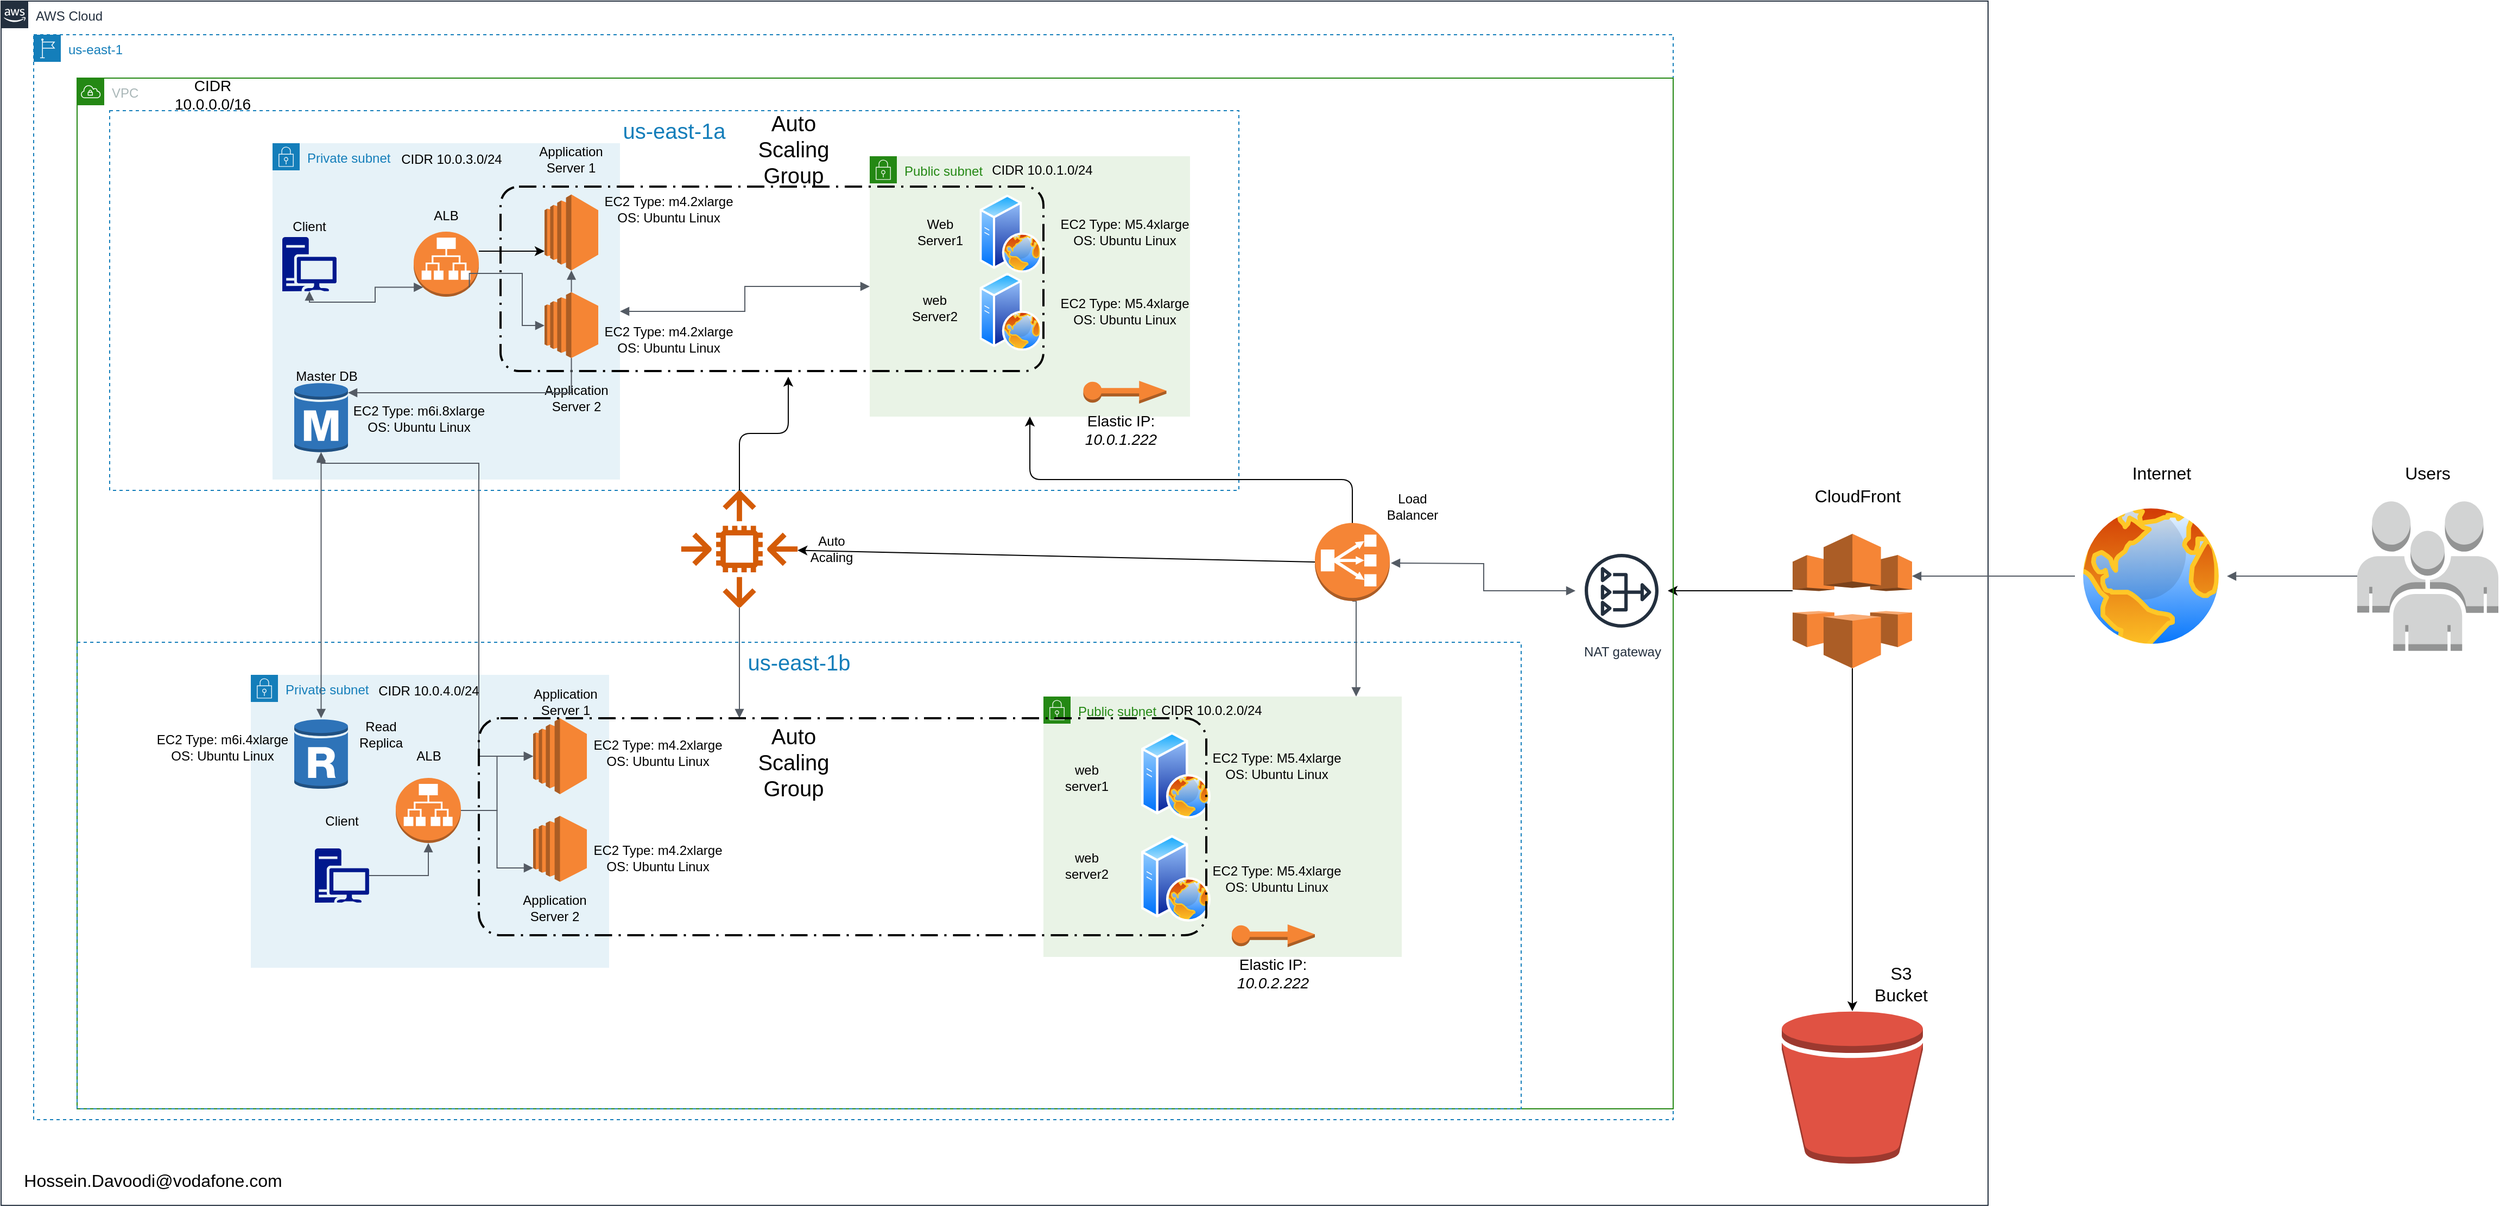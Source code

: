 <mxfile version="20.8.23" type="google"><diagram name="Seite-1" id="hBVX1gIy44m0U9zD9ssv"><mxGraphModel grid="1" page="1" gridSize="10" guides="1" tooltips="1" connect="1" arrows="1" fold="1" pageScale="1" pageWidth="827" pageHeight="1169" math="0" shadow="0"><root><mxCell id="0"/><mxCell id="1" parent="0"/><mxCell id="Jbk4hsorAPg55wfW8szF-109" value="" style="aspect=fixed;perimeter=ellipsePerimeter;html=1;align=center;shadow=0;dashed=0;spacingTop=3;image;image=img/lib/active_directory/internet_globe.svg;fontSize=20;" vertex="1" parent="1"><mxGeometry x="2010" y="530.01" width="140" height="140" as="geometry"/></mxCell><mxCell id="Jbk4hsorAPg55wfW8szF-110" value="" style="outlineConnect=0;dashed=0;verticalLabelPosition=bottom;verticalAlign=top;align=center;html=1;shape=mxgraph.aws3.users;fillColor=#D2D3D3;gradientColor=none;fontSize=20;" vertex="1" parent="1"><mxGeometry x="2270" y="531.14" width="130" height="137.75" as="geometry"/></mxCell><mxCell id="oTlrdSUGoQo_DwunbGzM-3" value="AWS Cloud" style="points=[[0,0],[0.25,0],[0.5,0],[0.75,0],[1,0],[1,0.25],[1,0.5],[1,0.75],[1,1],[0.75,1],[0.5,1],[0.25,1],[0,1],[0,0.75],[0,0.5],[0,0.25]];outlineConnect=0;gradientColor=none;html=1;whiteSpace=wrap;fontSize=12;fontStyle=0;container=1;pointerEvents=0;collapsible=0;recursiveResize=0;shape=mxgraph.aws4.group;grIcon=mxgraph.aws4.group_aws_cloud_alt;strokeColor=#232F3E;fillColor=none;verticalAlign=top;align=left;spacingLeft=30;fontColor=#232F3E;dashed=0;" vertex="1" parent="1"><mxGeometry x="100" y="70" width="1830" height="1110" as="geometry"/></mxCell><mxCell id="Jbk4hsorAPg55wfW8szF-114" value="" style="outlineConnect=0;dashed=0;verticalLabelPosition=bottom;verticalAlign=top;align=center;html=1;shape=mxgraph.aws3.bucket;fillColor=#E05243;gradientColor=none;fontSize=20;" vertex="1" parent="oTlrdSUGoQo_DwunbGzM-3"><mxGeometry x="1640" y="931" width="130" height="140.5" as="geometry"/></mxCell><mxCell id="Jbk4hsorAPg55wfW8szF-116" value="" style="edgeStyle=elbowEdgeStyle;rounded=1;orthogonalLoop=1;jettySize=auto;elbow=vertical;html=1;fontSize=20;endFill=1;" edge="1" parent="oTlrdSUGoQo_DwunbGzM-3" source="Jbk4hsorAPg55wfW8szF-115" target="Jbk4hsorAPg55wfW8szF-114"><mxGeometry relative="1" as="geometry"/></mxCell><mxCell id="Jbk4hsorAPg55wfW8szF-117" value="" style="edgeStyle=elbowEdgeStyle;rounded=1;orthogonalLoop=1;jettySize=auto;elbow=vertical;html=1;fontSize=20;endFill=1;" edge="1" parent="oTlrdSUGoQo_DwunbGzM-3" source="Jbk4hsorAPg55wfW8szF-115" target="Jbk4hsorAPg55wfW8szF-20"><mxGeometry relative="1" as="geometry"/></mxCell><mxCell id="Jbk4hsorAPg55wfW8szF-115" value="" style="outlineConnect=0;dashed=0;verticalLabelPosition=bottom;verticalAlign=top;align=center;html=1;shape=mxgraph.aws3.cloudfront;fillColor=#F58536;gradientColor=none;fontSize=20;" vertex="1" parent="oTlrdSUGoQo_DwunbGzM-3"><mxGeometry x="1650" y="491" width="110" height="124" as="geometry"/></mxCell><mxCell id="QeHv7nhZ_7LatcV9sSnL-3" value="CloudFront" style="text;html=1;strokeColor=none;fillColor=none;align=center;verticalAlign=middle;whiteSpace=wrap;rounded=0;fontSize=16;" vertex="1" parent="oTlrdSUGoQo_DwunbGzM-3"><mxGeometry x="1680" y="441" width="60" height="30" as="geometry"/></mxCell><mxCell id="QeHv7nhZ_7LatcV9sSnL-4" value="S3 Bucket" style="text;html=1;strokeColor=none;fillColor=none;align=center;verticalAlign=middle;whiteSpace=wrap;rounded=0;fontSize=16;" vertex="1" parent="oTlrdSUGoQo_DwunbGzM-3"><mxGeometry x="1720" y="891" width="60" height="30" as="geometry"/></mxCell><mxCell id="QeHv7nhZ_7LatcV9sSnL-23" value="Hossein.Davoodi@vodafone.com" style="text;html=1;strokeColor=none;fillColor=none;align=center;verticalAlign=middle;whiteSpace=wrap;rounded=0;fontSize=16;" vertex="1" parent="oTlrdSUGoQo_DwunbGzM-3"><mxGeometry x="110" y="1071.5" width="60" height="30" as="geometry"/></mxCell><mxCell id="oTlrdSUGoQo_DwunbGzM-1" value="us-east-1" style="points=[[0,0],[0.25,0],[0.5,0],[0.75,0],[1,0],[1,0.25],[1,0.5],[1,0.75],[1,1],[0.75,1],[0.5,1],[0.25,1],[0,1],[0,0.75],[0,0.5],[0,0.25]];outlineConnect=0;gradientColor=none;html=1;whiteSpace=wrap;fontSize=12;fontStyle=0;container=1;pointerEvents=0;collapsible=0;recursiveResize=0;shape=mxgraph.aws4.group;grIcon=mxgraph.aws4.group_region;strokeColor=#147EBA;fillColor=none;verticalAlign=top;align=left;spacingLeft=30;fontColor=#147EBA;dashed=1;" vertex="1" parent="oTlrdSUGoQo_DwunbGzM-3"><mxGeometry x="30" y="31" width="1510" height="1000" as="geometry"/></mxCell><mxCell id="oTlrdSUGoQo_DwunbGzM-2" value="VPC" style="points=[[0,0],[0.25,0],[0.5,0],[0.75,0],[1,0],[1,0.25],[1,0.5],[1,0.75],[1,1],[0.75,1],[0.5,1],[0.25,1],[0,1],[0,0.75],[0,0.5],[0,0.25]];outlineConnect=0;gradientColor=none;html=1;whiteSpace=wrap;fontSize=12;fontStyle=0;container=1;pointerEvents=0;collapsible=0;recursiveResize=0;shape=mxgraph.aws4.group;grIcon=mxgraph.aws4.group_vpc;strokeColor=#248814;fillColor=none;verticalAlign=top;align=left;spacingLeft=30;fontColor=#AAB7B8;dashed=0;" vertex="1" parent="oTlrdSUGoQo_DwunbGzM-1"><mxGeometry x="40" y="40" width="1470" height="950" as="geometry"/></mxCell><mxCell id="Jbk4hsorAPg55wfW8szF-3" value="us-east-1b" style="fillColor=none;strokeColor=#147EBA;dashed=1;verticalAlign=top;fontStyle=0;fontColor=#147EBA;fontSize=20;" vertex="1" parent="oTlrdSUGoQo_DwunbGzM-2"><mxGeometry y="520" width="1330" height="430" as="geometry"/></mxCell><mxCell id="Jbk4hsorAPg55wfW8szF-2" value="us-east-1a" style="fillColor=none;strokeColor=#147EBA;dashed=1;verticalAlign=top;fontStyle=0;fontColor=#147EBA;fontSize=20;" vertex="1" parent="oTlrdSUGoQo_DwunbGzM-2"><mxGeometry x="30" y="30" width="1040" height="350" as="geometry"/></mxCell><mxCell id="Jbk4hsorAPg55wfW8szF-17" value="Public subnet" style="points=[[0,0],[0.25,0],[0.5,0],[0.75,0],[1,0],[1,0.25],[1,0.5],[1,0.75],[1,1],[0.75,1],[0.5,1],[0.25,1],[0,1],[0,0.75],[0,0.5],[0,0.25]];outlineConnect=0;gradientColor=none;html=1;whiteSpace=wrap;fontSize=12;fontStyle=0;container=1;pointerEvents=0;collapsible=0;recursiveResize=0;shape=mxgraph.aws4.group;grIcon=mxgraph.aws4.group_security_group;grStroke=0;strokeColor=#248814;fillColor=#E9F3E6;verticalAlign=top;align=left;spacingLeft=30;fontColor=#248814;dashed=0;" vertex="1" parent="oTlrdSUGoQo_DwunbGzM-2"><mxGeometry x="730" y="72" width="295" height="240" as="geometry"/></mxCell><mxCell id="Jbk4hsorAPg55wfW8szF-137" value="" style="aspect=fixed;perimeter=ellipsePerimeter;html=1;align=center;shadow=0;dashed=0;spacingTop=3;image;image=img/lib/active_directory/web_server.svg;fontSize=20;" vertex="1" parent="Jbk4hsorAPg55wfW8szF-17"><mxGeometry x="101.19" y="107.28" width="57.62" height="72.03" as="geometry"/></mxCell><mxCell id="b-yZjOBSekMg1jtzNrHg-2" value="EC2 Type: M5.4xlarge&lt;br&gt;OS: Ubuntu Linux" style="text;html=1;strokeColor=none;fillColor=none;align=center;verticalAlign=middle;whiteSpace=wrap;rounded=0;" vertex="1" parent="Jbk4hsorAPg55wfW8szF-17"><mxGeometry x="150" y="129.79" width="170" height="27" as="geometry"/></mxCell><mxCell id="Jbk4hsorAPg55wfW8szF-14" value="Private subnet" style="points=[[0,0],[0.25,0],[0.5,0],[0.75,0],[1,0],[1,0.25],[1,0.5],[1,0.75],[1,1],[0.75,1],[0.5,1],[0.25,1],[0,1],[0,0.75],[0,0.5],[0,0.25]];outlineConnect=0;gradientColor=none;html=1;whiteSpace=wrap;fontSize=12;fontStyle=0;container=1;pointerEvents=0;collapsible=0;recursiveResize=0;shape=mxgraph.aws4.group;grIcon=mxgraph.aws4.group_security_group;grStroke=0;strokeColor=#147EBA;fillColor=#E6F2F8;verticalAlign=top;align=left;spacingLeft=30;fontColor=#147EBA;dashed=0;" vertex="1" parent="oTlrdSUGoQo_DwunbGzM-2"><mxGeometry x="180" y="60" width="320" height="310" as="geometry"/></mxCell><mxCell id="Jbk4hsorAPg55wfW8szF-135" value="" style="sketch=0;aspect=fixed;pointerEvents=1;shadow=0;dashed=0;html=1;strokeColor=none;labelPosition=center;verticalLabelPosition=bottom;verticalAlign=top;align=center;fillColor=#00188D;shape=mxgraph.mscae.enterprise.workstation_client;fontSize=20;" vertex="1" parent="Jbk4hsorAPg55wfW8szF-14"><mxGeometry x="9" y="86.5" width="50" height="50" as="geometry"/></mxCell><mxCell id="Jbk4hsorAPg55wfW8szF-88" value="" style="outlineConnect=0;dashed=0;verticalLabelPosition=bottom;verticalAlign=top;align=center;html=1;shape=mxgraph.aws3.application_load_balancer;fillColor=#F58536;gradientColor=none;fontSize=20;" vertex="1" parent="Jbk4hsorAPg55wfW8szF-14"><mxGeometry x="130" y="81.5" width="60" height="60" as="geometry"/></mxCell><mxCell id="Jbk4hsorAPg55wfW8szF-136" value="" style="edgeStyle=orthogonalEdgeStyle;html=1;endArrow=block;elbow=vertical;startArrow=block;startFill=1;endFill=1;strokeColor=#545B64;rounded=0;fontSize=20;exitX=0.5;exitY=1;exitDx=0;exitDy=0;exitPerimeter=0;entryX=0.145;entryY=0.855;entryDx=0;entryDy=0;entryPerimeter=0;" edge="1" parent="Jbk4hsorAPg55wfW8szF-14" source="Jbk4hsorAPg55wfW8szF-135" target="Jbk4hsorAPg55wfW8szF-88"><mxGeometry width="100" relative="1" as="geometry"><mxPoint x="590" y="340" as="sourcePoint"/><mxPoint x="690" y="340" as="targetPoint"/></mxGeometry></mxCell><mxCell id="Jbk4hsorAPg55wfW8szF-94" value="" style="outlineConnect=0;dashed=0;verticalLabelPosition=bottom;verticalAlign=top;align=center;html=1;shape=mxgraph.aws3.rds_db_instance;fillColor=#2E73B8;gradientColor=none;fontSize=20;" vertex="1" parent="Jbk4hsorAPg55wfW8szF-14"><mxGeometry x="20" y="220" width="49.5" height="66" as="geometry"/></mxCell><mxCell id="QeHv7nhZ_7LatcV9sSnL-17" value="ALB" style="text;html=1;strokeColor=none;fillColor=none;align=center;verticalAlign=middle;whiteSpace=wrap;rounded=0;" vertex="1" parent="Jbk4hsorAPg55wfW8szF-14"><mxGeometry x="130" y="51.5" width="60" height="30" as="geometry"/></mxCell><mxCell id="QeHv7nhZ_7LatcV9sSnL-19" value="Client" style="text;html=1;strokeColor=none;fillColor=none;align=center;verticalAlign=middle;whiteSpace=wrap;rounded=0;" vertex="1" parent="Jbk4hsorAPg55wfW8szF-14"><mxGeometry x="4" y="61.5" width="60" height="30" as="geometry"/></mxCell><mxCell id="QeHv7nhZ_7LatcV9sSnL-21" value="Master DB" style="text;html=1;strokeColor=none;fillColor=none;align=center;verticalAlign=middle;whiteSpace=wrap;rounded=0;" vertex="1" parent="Jbk4hsorAPg55wfW8szF-14"><mxGeometry x="20" y="200" width="60" height="30" as="geometry"/></mxCell><mxCell id="b-yZjOBSekMg1jtzNrHg-5" value="Application Server 2" style="text;html=1;strokeColor=none;fillColor=none;align=center;verticalAlign=middle;whiteSpace=wrap;rounded=0;" vertex="1" parent="Jbk4hsorAPg55wfW8szF-14"><mxGeometry x="250" y="220" width="60" height="30" as="geometry"/></mxCell><mxCell id="b-yZjOBSekMg1jtzNrHg-9" value="&lt;font style=&quot;font-size: 12px;&quot;&gt;&lt;font style=&quot;&quot;&gt;CIDR&amp;nbsp;&lt;/font&gt;10.0.3.0/24&lt;/font&gt;" style="text;html=1;strokeColor=none;fillColor=none;align=center;verticalAlign=middle;whiteSpace=wrap;rounded=0;" vertex="1" parent="Jbk4hsorAPg55wfW8szF-14"><mxGeometry x="110" width="110" height="30" as="geometry"/></mxCell><mxCell id="Jbk4hsorAPg55wfW8szF-121" value="" style="rounded=1;arcSize=10;dashed=1;fillColor=none;gradientColor=none;dashPattern=8 3 1 3;strokeWidth=2;fontSize=20;" vertex="1" parent="oTlrdSUGoQo_DwunbGzM-2"><mxGeometry x="390" y="100" width="500" height="170" as="geometry"/></mxCell><mxCell id="Jbk4hsorAPg55wfW8szF-160" style="edgeStyle=elbowEdgeStyle;rounded=1;orthogonalLoop=1;jettySize=auto;elbow=vertical;html=1;entryX=1;entryY=0.5;entryDx=0;entryDy=0;entryPerimeter=0;fontSize=20;endFill=1;" edge="1" parent="oTlrdSUGoQo_DwunbGzM-2" source="Jbk4hsorAPg55wfW8szF-3" target="Jbk4hsorAPg55wfW8szF-157"><mxGeometry relative="1" as="geometry"/></mxCell><mxCell id="Jbk4hsorAPg55wfW8szF-18" value="Public subnet" style="points=[[0,0],[0.25,0],[0.5,0],[0.75,0],[1,0],[1,0.25],[1,0.5],[1,0.75],[1,1],[0.75,1],[0.5,1],[0.25,1],[0,1],[0,0.75],[0,0.5],[0,0.25]];outlineConnect=0;gradientColor=none;html=1;whiteSpace=wrap;fontSize=12;fontStyle=0;container=1;pointerEvents=0;collapsible=0;recursiveResize=0;shape=mxgraph.aws4.group;grIcon=mxgraph.aws4.group_security_group;grStroke=0;strokeColor=#248814;fillColor=#E9F3E6;verticalAlign=top;align=left;spacingLeft=30;fontColor=#248814;dashed=0;" vertex="1" parent="oTlrdSUGoQo_DwunbGzM-2"><mxGeometry x="890" y="570" width="330" height="240" as="geometry"/></mxCell><mxCell id="Jbk4hsorAPg55wfW8szF-142" value="" style="aspect=fixed;perimeter=ellipsePerimeter;html=1;align=center;shadow=0;dashed=0;spacingTop=3;image;image=img/lib/active_directory/web_server.svg;fontSize=20;" vertex="1" parent="Jbk4hsorAPg55wfW8szF-18"><mxGeometry x="90" y="127.5" width="64" height="80" as="geometry"/></mxCell><mxCell id="Jbk4hsorAPg55wfW8szF-43" value="" style="aspect=fixed;perimeter=ellipsePerimeter;html=1;align=center;shadow=0;dashed=0;spacingTop=3;image;image=img/lib/active_directory/web_server.svg;fontSize=20;" vertex="1" parent="Jbk4hsorAPg55wfW8szF-18"><mxGeometry x="90" y="32.5" width="64" height="80" as="geometry"/></mxCell><mxCell id="b-yZjOBSekMg1jtzNrHg-18" value="EC2 Type: M5.4xlarge&lt;br&gt;OS: Ubuntu Linux" style="text;html=1;strokeColor=none;fillColor=none;align=center;verticalAlign=middle;whiteSpace=wrap;rounded=0;" vertex="1" parent="Jbk4hsorAPg55wfW8szF-18"><mxGeometry x="130" y="50" width="170" height="27" as="geometry"/></mxCell><mxCell id="b-yZjOBSekMg1jtzNrHg-19" value="EC2 Type: M5.4xlarge&lt;br&gt;OS: Ubuntu Linux" style="text;html=1;strokeColor=none;fillColor=none;align=center;verticalAlign=middle;whiteSpace=wrap;rounded=0;" vertex="1" parent="Jbk4hsorAPg55wfW8szF-18"><mxGeometry x="130" y="154" width="170" height="27" as="geometry"/></mxCell><mxCell id="Jbk4hsorAPg55wfW8szF-20" value="NAT gateway" style="sketch=0;outlineConnect=0;fontColor=#232F3E;gradientColor=none;strokeColor=#232F3E;fillColor=#ffffff;dashed=0;verticalLabelPosition=bottom;verticalAlign=top;align=center;html=1;fontSize=12;fontStyle=0;aspect=fixed;shape=mxgraph.aws4.resourceIcon;resIcon=mxgraph.aws4.nat_gateway;" vertex="1" parent="oTlrdSUGoQo_DwunbGzM-2"><mxGeometry x="1380" y="430" width="85" height="85" as="geometry"/></mxCell><mxCell id="Jbk4hsorAPg55wfW8szF-122" value="" style="edgeStyle=elbowEdgeStyle;rounded=1;orthogonalLoop=1;jettySize=auto;elbow=vertical;html=1;fontSize=20;endFill=1;entryX=0.53;entryY=1.031;entryDx=0;entryDy=0;entryPerimeter=0;" edge="1" parent="oTlrdSUGoQo_DwunbGzM-2" source="Jbk4hsorAPg55wfW8szF-120" target="Jbk4hsorAPg55wfW8szF-121"><mxGeometry relative="1" as="geometry"/></mxCell><mxCell id="Jbk4hsorAPg55wfW8szF-120" value="" style="sketch=0;outlineConnect=0;fontColor=#232F3E;gradientColor=none;fillColor=#D45B07;strokeColor=none;dashed=0;verticalLabelPosition=bottom;verticalAlign=top;align=center;html=1;fontSize=12;fontStyle=0;aspect=fixed;pointerEvents=1;shape=mxgraph.aws4.auto_scaling2;" vertex="1" parent="oTlrdSUGoQo_DwunbGzM-2"><mxGeometry x="556" y="380" width="108" height="108" as="geometry"/></mxCell><mxCell id="Jbk4hsorAPg55wfW8szF-152" style="edgeStyle=elbowEdgeStyle;rounded=1;orthogonalLoop=1;jettySize=auto;elbow=vertical;html=1;fontSize=20;endFill=1;exitX=0.5;exitY=0;exitDx=0;exitDy=0;exitPerimeter=0;" edge="1" parent="oTlrdSUGoQo_DwunbGzM-2" source="Jbk4hsorAPg55wfW8szF-154" target="Jbk4hsorAPg55wfW8szF-17"><mxGeometry relative="1" as="geometry"><mxPoint x="1178.25" y="400" as="sourcePoint"/><Array as="points"><mxPoint x="1200" y="370"/></Array></mxGeometry></mxCell><mxCell id="Jbk4hsorAPg55wfW8szF-129" value="" style="edgeStyle=orthogonalEdgeStyle;html=1;endArrow=block;elbow=vertical;startArrow=block;startFill=1;endFill=1;strokeColor=#545B64;rounded=0;fontSize=20;" edge="1" parent="oTlrdSUGoQo_DwunbGzM-2" source="Jbk4hsorAPg55wfW8szF-20"><mxGeometry width="100" relative="1" as="geometry"><mxPoint x="1720" y="620" as="sourcePoint"/><mxPoint x="1210" y="447" as="targetPoint"/></mxGeometry></mxCell><mxCell id="Jbk4hsorAPg55wfW8szF-132" value="" style="edgeStyle=orthogonalEdgeStyle;html=1;endArrow=block;elbow=vertical;startArrow=none;startFill=1;endFill=1;strokeColor=#545B64;rounded=0;fontSize=20;" edge="1" parent="oTlrdSUGoQo_DwunbGzM-2" source="Jbk4hsorAPg55wfW8szF-147" target="Jbk4hsorAPg55wfW8szF-94"><mxGeometry width="100" relative="1" as="geometry"><mxPoint x="800" y="400" as="sourcePoint"/><mxPoint x="900" y="400" as="targetPoint"/><Array as="points"><mxPoint x="455" y="290"/></Array></mxGeometry></mxCell><mxCell id="Jbk4hsorAPg55wfW8szF-133" value="" style="edgeStyle=orthogonalEdgeStyle;html=1;endArrow=block;elbow=vertical;startArrow=block;startFill=1;endFill=1;strokeColor=#545B64;rounded=0;fontSize=20;" edge="1" parent="oTlrdSUGoQo_DwunbGzM-2" source="Jbk4hsorAPg55wfW8szF-14" target="Jbk4hsorAPg55wfW8szF-17"><mxGeometry width="100" relative="1" as="geometry"><mxPoint x="800" y="400" as="sourcePoint"/><mxPoint x="900" y="400" as="targetPoint"/></mxGeometry></mxCell><mxCell id="Jbk4hsorAPg55wfW8szF-16" value="Private subnet" style="points=[[0,0],[0.25,0],[0.5,0],[0.75,0],[1,0],[1,0.25],[1,0.5],[1,0.75],[1,1],[0.75,1],[0.5,1],[0.25,1],[0,1],[0,0.75],[0,0.5],[0,0.25]];outlineConnect=0;gradientColor=none;html=1;whiteSpace=wrap;fontSize=12;fontStyle=0;container=1;pointerEvents=0;collapsible=0;recursiveResize=0;shape=mxgraph.aws4.group;grIcon=mxgraph.aws4.group_security_group;grStroke=0;strokeColor=#147EBA;fillColor=#E6F2F8;verticalAlign=top;align=left;spacingLeft=30;fontColor=#147EBA;dashed=0;" vertex="1" parent="oTlrdSUGoQo_DwunbGzM-2"><mxGeometry x="160" y="550" width="330" height="270" as="geometry"/></mxCell><mxCell id="Jbk4hsorAPg55wfW8szF-95" value="" style="outlineConnect=0;dashed=0;verticalLabelPosition=bottom;verticalAlign=top;align=center;html=1;shape=mxgraph.aws3.rds_db_instance_read_replica;fillColor=#2E73B8;gradientColor=none;fontSize=20;" vertex="1" parent="Jbk4hsorAPg55wfW8szF-16"><mxGeometry x="40" y="40" width="49.5" height="66" as="geometry"/></mxCell><mxCell id="QeHv7nhZ_7LatcV9sSnL-18" value="ALB" style="text;html=1;strokeColor=none;fillColor=none;align=center;verticalAlign=middle;whiteSpace=wrap;rounded=0;" vertex="1" parent="Jbk4hsorAPg55wfW8szF-16"><mxGeometry x="133.5" y="60" width="60" height="30" as="geometry"/></mxCell><mxCell id="QeHv7nhZ_7LatcV9sSnL-20" value="Client" style="text;html=1;strokeColor=none;fillColor=none;align=center;verticalAlign=middle;whiteSpace=wrap;rounded=0;" vertex="1" parent="Jbk4hsorAPg55wfW8szF-16"><mxGeometry x="54" y="120" width="60" height="30" as="geometry"/></mxCell><mxCell id="QeHv7nhZ_7LatcV9sSnL-22" value="Read Replica" style="text;html=1;strokeColor=none;fillColor=none;align=center;verticalAlign=middle;whiteSpace=wrap;rounded=0;" vertex="1" parent="Jbk4hsorAPg55wfW8szF-16"><mxGeometry x="89.5" y="40" width="60" height="30" as="geometry"/></mxCell><mxCell id="Jbk4hsorAPg55wfW8szF-134" value="" style="edgeStyle=orthogonalEdgeStyle;html=1;endArrow=block;elbow=vertical;startArrow=block;startFill=1;endFill=1;strokeColor=#545B64;rounded=0;fontSize=20;" edge="1" parent="oTlrdSUGoQo_DwunbGzM-2" source="Jbk4hsorAPg55wfW8szF-94" target="Jbk4hsorAPg55wfW8szF-95"><mxGeometry width="100" relative="1" as="geometry"><mxPoint x="800" y="630" as="sourcePoint"/><mxPoint x="900" y="630" as="targetPoint"/></mxGeometry></mxCell><mxCell id="Jbk4hsorAPg55wfW8szF-107" value="" style="outlineConnect=0;dashed=0;verticalLabelPosition=bottom;verticalAlign=top;align=center;html=1;shape=mxgraph.aws3.ec2;fillColor=#F58534;gradientColor=none;fontSize=20;" vertex="1" parent="oTlrdSUGoQo_DwunbGzM-2"><mxGeometry x="430.5" y="107.25" width="49.5" height="70" as="geometry"/></mxCell><mxCell id="Jbk4hsorAPg55wfW8szF-108" value="" style="edgeStyle=elbowEdgeStyle;rounded=1;orthogonalLoop=1;jettySize=auto;elbow=vertical;html=1;fontSize=20;endFill=1;" edge="1" parent="oTlrdSUGoQo_DwunbGzM-2" source="Jbk4hsorAPg55wfW8szF-88" target="Jbk4hsorAPg55wfW8szF-107"><mxGeometry relative="1" as="geometry"/></mxCell><mxCell id="Jbk4hsorAPg55wfW8szF-33" value="" style="aspect=fixed;perimeter=ellipsePerimeter;html=1;align=center;shadow=0;dashed=0;spacingTop=3;image;image=img/lib/active_directory/web_server.svg;fontSize=20;" vertex="1" parent="oTlrdSUGoQo_DwunbGzM-2"><mxGeometry x="831.19" y="107.25" width="57.62" height="72.03" as="geometry"/></mxCell><mxCell id="Jbk4hsorAPg55wfW8szF-148" value="" style="edgeStyle=orthogonalEdgeStyle;html=1;endArrow=none;elbow=vertical;startArrow=block;startFill=1;endFill=1;strokeColor=#545B64;rounded=0;fontSize=20;" edge="1" parent="oTlrdSUGoQo_DwunbGzM-2" source="Jbk4hsorAPg55wfW8szF-107" target="Jbk4hsorAPg55wfW8szF-147"><mxGeometry width="100" relative="1" as="geometry"><mxPoint x="630" y="302" as="sourcePoint"/><mxPoint x="605" y="410" as="targetPoint"/></mxGeometry></mxCell><mxCell id="Jbk4hsorAPg55wfW8szF-147" value="" style="outlineConnect=0;dashed=0;verticalLabelPosition=bottom;verticalAlign=top;align=center;html=1;shape=mxgraph.aws3.ec2;fillColor=#F58534;gradientColor=none;fontSize=20;" vertex="1" parent="oTlrdSUGoQo_DwunbGzM-2"><mxGeometry x="430.5" y="197.25" width="49.5" height="60.75" as="geometry"/></mxCell><mxCell id="Jbk4hsorAPg55wfW8szF-149" value="Auto Scaling Group" style="text;html=1;strokeColor=none;fillColor=none;align=center;verticalAlign=middle;whiteSpace=wrap;rounded=0;fontSize=20;" vertex="1" parent="oTlrdSUGoQo_DwunbGzM-2"><mxGeometry x="630" y="50" width="60" height="30" as="geometry"/></mxCell><mxCell id="Jbk4hsorAPg55wfW8szF-150" value="Auto Scaling Group" style="text;html=1;strokeColor=none;fillColor=none;align=center;verticalAlign=middle;whiteSpace=wrap;rounded=0;fontSize=20;" vertex="1" parent="oTlrdSUGoQo_DwunbGzM-2"><mxGeometry x="630" y="615" width="60" height="30" as="geometry"/></mxCell><mxCell id="Jbk4hsorAPg55wfW8szF-151" value="" style="edgeStyle=orthogonalEdgeStyle;html=1;endArrow=block;elbow=vertical;startArrow=none;endFill=1;strokeColor=#545B64;rounded=0;fontSize=20;" edge="1" parent="oTlrdSUGoQo_DwunbGzM-2" source="Jbk4hsorAPg55wfW8szF-120" target="Jbk4hsorAPg55wfW8szF-143"><mxGeometry width="100" relative="1" as="geometry"><mxPoint x="650" y="490" as="sourcePoint"/><mxPoint x="750" y="490" as="targetPoint"/><Array as="points"><mxPoint x="610" y="700"/></Array></mxGeometry></mxCell><mxCell id="Jbk4hsorAPg55wfW8szF-153" value="" style="edgeStyle=orthogonalEdgeStyle;html=1;endArrow=none;elbow=vertical;startArrow=block;startFill=1;strokeColor=#545B64;rounded=0;fontSize=20;entryX=0.5;entryY=1;entryDx=0;entryDy=0;entryPerimeter=0;" edge="1" parent="oTlrdSUGoQo_DwunbGzM-2" source="Jbk4hsorAPg55wfW8szF-18" target="Jbk4hsorAPg55wfW8szF-154"><mxGeometry width="100" relative="1" as="geometry"><mxPoint x="650" y="350" as="sourcePoint"/><mxPoint x="1178" y="493" as="targetPoint"/><Array as="points"><mxPoint x="1178" y="660"/><mxPoint x="1178" y="482"/></Array></mxGeometry></mxCell><mxCell id="Jbk4hsorAPg55wfW8szF-154" value="" style="outlineConnect=0;dashed=0;verticalLabelPosition=bottom;verticalAlign=top;align=center;html=1;shape=mxgraph.aws3.classic_load_balancer;fillColor=#F58536;gradientColor=none;fontSize=20;" vertex="1" parent="oTlrdSUGoQo_DwunbGzM-2"><mxGeometry x="1140" y="410" width="69" height="72" as="geometry"/></mxCell><mxCell id="Jbk4hsorAPg55wfW8szF-155" value="" style="outlineConnect=0;dashed=0;verticalLabelPosition=bottom;verticalAlign=top;align=center;html=1;shape=mxgraph.aws3.ec2;fillColor=#F58534;gradientColor=none;fontSize=20;" vertex="1" parent="oTlrdSUGoQo_DwunbGzM-2"><mxGeometry x="420" y="590" width="49.5" height="70" as="geometry"/></mxCell><mxCell id="Jbk4hsorAPg55wfW8szF-156" value="" style="outlineConnect=0;dashed=0;verticalLabelPosition=bottom;verticalAlign=top;align=center;html=1;shape=mxgraph.aws3.ec2;fillColor=#F58534;gradientColor=none;fontSize=20;" vertex="1" parent="oTlrdSUGoQo_DwunbGzM-2"><mxGeometry x="420" y="680" width="49.5" height="60.75" as="geometry"/></mxCell><mxCell id="Jbk4hsorAPg55wfW8szF-157" value="" style="sketch=0;aspect=fixed;pointerEvents=1;shadow=0;dashed=0;html=1;strokeColor=none;labelPosition=center;verticalLabelPosition=bottom;verticalAlign=top;align=center;fillColor=#00188D;shape=mxgraph.mscae.enterprise.workstation_client;fontSize=20;" vertex="1" parent="oTlrdSUGoQo_DwunbGzM-2"><mxGeometry x="219" y="710" width="50" height="50" as="geometry"/></mxCell><mxCell id="Jbk4hsorAPg55wfW8szF-159" value="" style="edgeStyle=orthogonalEdgeStyle;html=1;endArrow=block;elbow=vertical;startArrow=none;endFill=1;strokeColor=#545B64;rounded=0;fontSize=20;" edge="1" parent="oTlrdSUGoQo_DwunbGzM-2" source="Jbk4hsorAPg55wfW8szF-157" target="Jbk4hsorAPg55wfW8szF-158"><mxGeometry width="100" relative="1" as="geometry"><mxPoint x="710" y="490" as="sourcePoint"/><mxPoint x="810" y="490" as="targetPoint"/></mxGeometry></mxCell><mxCell id="Jbk4hsorAPg55wfW8szF-158" value="" style="outlineConnect=0;dashed=0;verticalLabelPosition=bottom;verticalAlign=top;align=center;html=1;shape=mxgraph.aws3.application_load_balancer;fillColor=#F58536;gradientColor=none;fontSize=20;" vertex="1" parent="oTlrdSUGoQo_DwunbGzM-2"><mxGeometry x="293.5" y="645" width="60" height="60" as="geometry"/></mxCell><mxCell id="Jbk4hsorAPg55wfW8szF-161" value="" style="edgeStyle=orthogonalEdgeStyle;html=1;endArrow=block;elbow=vertical;startArrow=none;endFill=1;strokeColor=#545B64;rounded=0;fontSize=20;exitX=0.855;exitY=0.855;exitDx=0;exitDy=0;exitPerimeter=0;" edge="1" parent="oTlrdSUGoQo_DwunbGzM-2" source="Jbk4hsorAPg55wfW8szF-88" target="Jbk4hsorAPg55wfW8szF-147"><mxGeometry width="100" relative="1" as="geometry"><mxPoint x="710" y="490" as="sourcePoint"/><mxPoint x="810" y="490" as="targetPoint"/><Array as="points"><mxPoint x="361" y="180"/><mxPoint x="410" y="180"/><mxPoint x="410" y="228"/></Array></mxGeometry></mxCell><mxCell id="Jbk4hsorAPg55wfW8szF-162" value="" style="edgeStyle=orthogonalEdgeStyle;html=1;endArrow=block;elbow=vertical;startArrow=none;endFill=1;strokeColor=#545B64;rounded=0;fontSize=20;entryX=0;entryY=0.5;entryDx=0;entryDy=0;entryPerimeter=0;" edge="1" parent="oTlrdSUGoQo_DwunbGzM-2" source="Jbk4hsorAPg55wfW8szF-158" target="Jbk4hsorAPg55wfW8szF-155"><mxGeometry width="100" relative="1" as="geometry"><mxPoint x="530" y="630" as="sourcePoint"/><mxPoint x="630" y="630" as="targetPoint"/></mxGeometry></mxCell><mxCell id="Jbk4hsorAPg55wfW8szF-163" value="" style="edgeStyle=orthogonalEdgeStyle;html=1;endArrow=block;elbow=vertical;startArrow=none;endFill=1;strokeColor=#545B64;rounded=0;fontSize=20;entryX=0;entryY=0.79;entryDx=0;entryDy=0;entryPerimeter=0;" edge="1" parent="oTlrdSUGoQo_DwunbGzM-2" source="Jbk4hsorAPg55wfW8szF-158" target="Jbk4hsorAPg55wfW8szF-156"><mxGeometry width="100" relative="1" as="geometry"><mxPoint x="530" y="630" as="sourcePoint"/><mxPoint x="630" y="630" as="targetPoint"/></mxGeometry></mxCell><mxCell id="Jbk4hsorAPg55wfW8szF-164" value="" style="edgeStyle=orthogonalEdgeStyle;html=1;endArrow=block;elbow=vertical;startArrow=block;startFill=1;endFill=1;strokeColor=#545B64;rounded=0;fontSize=20;exitX=0.5;exitY=0.98;exitDx=0;exitDy=0;exitPerimeter=0;" edge="1" parent="oTlrdSUGoQo_DwunbGzM-2" source="Jbk4hsorAPg55wfW8szF-94" target="Jbk4hsorAPg55wfW8szF-155"><mxGeometry width="100" relative="1" as="geometry"><mxPoint x="800" y="510" as="sourcePoint"/><mxPoint x="900" y="510" as="targetPoint"/><Array as="points"><mxPoint x="370" y="355"/><mxPoint x="370" y="625"/></Array></mxGeometry></mxCell><mxCell id="QeHv7nhZ_7LatcV9sSnL-1" value="Load Balancer" style="text;html=1;strokeColor=none;fillColor=none;align=center;verticalAlign=middle;whiteSpace=wrap;rounded=0;" vertex="1" parent="oTlrdSUGoQo_DwunbGzM-2"><mxGeometry x="1200" y="380" width="60" height="30" as="geometry"/></mxCell><mxCell id="QeHv7nhZ_7LatcV9sSnL-8" value="Auto Acaling" style="text;html=1;strokeColor=none;fillColor=none;align=center;verticalAlign=middle;whiteSpace=wrap;rounded=0;" vertex="1" parent="oTlrdSUGoQo_DwunbGzM-2"><mxGeometry x="665" y="419" width="60" height="30" as="geometry"/></mxCell><mxCell id="QeHv7nhZ_7LatcV9sSnL-9" value="Web Server1" style="text;html=1;strokeColor=none;fillColor=none;align=center;verticalAlign=middle;whiteSpace=wrap;rounded=0;" vertex="1" parent="oTlrdSUGoQo_DwunbGzM-2"><mxGeometry x="765" y="127.25" width="60" height="30" as="geometry"/></mxCell><mxCell id="QeHv7nhZ_7LatcV9sSnL-10" value="web Server2" style="text;html=1;strokeColor=none;fillColor=none;align=center;verticalAlign=middle;whiteSpace=wrap;rounded=0;" vertex="1" parent="oTlrdSUGoQo_DwunbGzM-2"><mxGeometry x="760" y="197.25" width="60" height="30" as="geometry"/></mxCell><mxCell id="QeHv7nhZ_7LatcV9sSnL-11" value="web server1" style="text;html=1;strokeColor=none;fillColor=none;align=center;verticalAlign=middle;whiteSpace=wrap;rounded=0;" vertex="1" parent="oTlrdSUGoQo_DwunbGzM-2"><mxGeometry x="900" y="630" width="60" height="30" as="geometry"/></mxCell><mxCell id="QeHv7nhZ_7LatcV9sSnL-12" value="web server2" style="text;html=1;strokeColor=none;fillColor=none;align=center;verticalAlign=middle;whiteSpace=wrap;rounded=0;" vertex="1" parent="oTlrdSUGoQo_DwunbGzM-2"><mxGeometry x="900" y="710.75" width="60" height="30" as="geometry"/></mxCell><mxCell id="QeHv7nhZ_7LatcV9sSnL-13" value="Application Server 1" style="text;html=1;strokeColor=none;fillColor=none;align=center;verticalAlign=middle;whiteSpace=wrap;rounded=0;" vertex="1" parent="oTlrdSUGoQo_DwunbGzM-2"><mxGeometry x="425.25" y="60" width="60" height="30" as="geometry"/></mxCell><mxCell id="etDZZKrO5G8j_hAL2tV3-1" value="" style="endArrow=classic;html=1;rounded=0;exitX=0;exitY=0.5;exitDx=0;exitDy=0;exitPerimeter=0;" edge="1" parent="oTlrdSUGoQo_DwunbGzM-2" source="Jbk4hsorAPg55wfW8szF-154" target="Jbk4hsorAPg55wfW8szF-120"><mxGeometry width="50" height="50" relative="1" as="geometry"><mxPoint x="970" y="480" as="sourcePoint"/><mxPoint x="1020" y="430" as="targetPoint"/></mxGeometry></mxCell><mxCell id="b-yZjOBSekMg1jtzNrHg-1" value="EC2 Type: M5.4xlarge&lt;br&gt;OS: Ubuntu Linux" style="text;html=1;strokeColor=none;fillColor=none;align=center;verticalAlign=middle;whiteSpace=wrap;rounded=0;" vertex="1" parent="oTlrdSUGoQo_DwunbGzM-2"><mxGeometry x="880" y="128.75" width="170" height="27" as="geometry"/></mxCell><mxCell id="b-yZjOBSekMg1jtzNrHg-3" value="EC2 Type:&amp;nbsp;m4.2xlarge&lt;br&gt;OS: Ubuntu Linux" style="text;html=1;strokeColor=none;fillColor=none;align=center;verticalAlign=middle;whiteSpace=wrap;rounded=0;" vertex="1" parent="oTlrdSUGoQo_DwunbGzM-2"><mxGeometry x="460" y="107.25" width="170" height="27" as="geometry"/></mxCell><mxCell id="b-yZjOBSekMg1jtzNrHg-4" value="EC2 Type:&amp;nbsp;m4.2xlarge&lt;br&gt;OS: Ubuntu Linux" style="text;html=1;strokeColor=none;fillColor=none;align=center;verticalAlign=middle;whiteSpace=wrap;rounded=0;" vertex="1" parent="oTlrdSUGoQo_DwunbGzM-2"><mxGeometry x="460" y="227.25" width="170" height="27" as="geometry"/></mxCell><mxCell id="b-yZjOBSekMg1jtzNrHg-6" value="EC2 Type: m6i.8xlarge&lt;br&gt;OS: Ubuntu Linux" style="text;html=1;strokeColor=none;fillColor=none;align=center;verticalAlign=middle;whiteSpace=wrap;rounded=0;" vertex="1" parent="oTlrdSUGoQo_DwunbGzM-2"><mxGeometry x="230" y="300" width="170" height="27" as="geometry"/></mxCell><mxCell id="b-yZjOBSekMg1jtzNrHg-7" value="EC2 Type: m6i.4xlarge&lt;br&gt;OS: Ubuntu Linux" style="text;html=1;strokeColor=none;fillColor=none;align=center;verticalAlign=middle;whiteSpace=wrap;rounded=0;" vertex="1" parent="oTlrdSUGoQo_DwunbGzM-2"><mxGeometry x="49" y="603" width="170" height="27" as="geometry"/></mxCell><mxCell id="b-yZjOBSekMg1jtzNrHg-8" value="&lt;font style=&quot;font-size: 14px;&quot;&gt;CIDR 10.0.0.0/16&lt;/font&gt;" style="text;html=1;strokeColor=none;fillColor=none;align=center;verticalAlign=middle;whiteSpace=wrap;rounded=0;" vertex="1" parent="oTlrdSUGoQo_DwunbGzM-2"><mxGeometry x="70" width="110" height="30" as="geometry"/></mxCell><mxCell id="b-yZjOBSekMg1jtzNrHg-10" value="&lt;font style=&quot;font-size: 12px;&quot;&gt;&lt;font style=&quot;&quot;&gt;CIDR&amp;nbsp;&lt;/font&gt;&lt;/font&gt;10.0.1.0/24" style="text;html=1;strokeColor=none;fillColor=none;align=center;verticalAlign=middle;whiteSpace=wrap;rounded=0;" vertex="1" parent="oTlrdSUGoQo_DwunbGzM-2"><mxGeometry x="834" y="70" width="110" height="30" as="geometry"/></mxCell><mxCell id="b-yZjOBSekMg1jtzNrHg-11" value="&lt;font style=&quot;font-size: 12px;&quot;&gt;&lt;font style=&quot;&quot;&gt;CIDR&amp;nbsp;&lt;/font&gt;&lt;/font&gt;10.0.2.0/24" style="text;html=1;strokeColor=none;fillColor=none;align=center;verticalAlign=middle;whiteSpace=wrap;rounded=0;" vertex="1" parent="oTlrdSUGoQo_DwunbGzM-2"><mxGeometry x="989.75" y="568" width="110" height="30" as="geometry"/></mxCell><mxCell id="b-yZjOBSekMg1jtzNrHg-12" value="&lt;font style=&quot;font-size: 12px;&quot;&gt;&lt;font style=&quot;&quot;&gt;CIDR&amp;nbsp;&lt;/font&gt;&lt;/font&gt;10.0.4.0/24" style="text;html=1;strokeColor=none;fillColor=none;align=center;verticalAlign=middle;whiteSpace=wrap;rounded=0;" vertex="1" parent="oTlrdSUGoQo_DwunbGzM-2"><mxGeometry x="268.5" y="550" width="110" height="30" as="geometry"/></mxCell><mxCell id="b-yZjOBSekMg1jtzNrHg-13" value="" style="outlineConnect=0;dashed=0;verticalLabelPosition=bottom;verticalAlign=top;align=center;html=1;shape=mxgraph.aws3.elastic_ip;fillColor=#F58534;gradientColor=none;fontSize=12;" vertex="1" parent="oTlrdSUGoQo_DwunbGzM-2"><mxGeometry x="1063.5" y="780" width="76.5" height="21" as="geometry"/></mxCell><mxCell id="b-yZjOBSekMg1jtzNrHg-14" value="" style="outlineConnect=0;dashed=0;verticalLabelPosition=bottom;verticalAlign=top;align=center;html=1;shape=mxgraph.aws3.elastic_ip;fillColor=#F58534;gradientColor=none;fontSize=12;" vertex="1" parent="oTlrdSUGoQo_DwunbGzM-2"><mxGeometry x="926.75" y="279" width="76.5" height="21" as="geometry"/></mxCell><mxCell id="b-yZjOBSekMg1jtzNrHg-20" value="Application Server 1" style="text;html=1;strokeColor=none;fillColor=none;align=center;verticalAlign=middle;whiteSpace=wrap;rounded=0;" vertex="1" parent="oTlrdSUGoQo_DwunbGzM-2"><mxGeometry x="420" y="560" width="60" height="30" as="geometry"/></mxCell><mxCell id="b-yZjOBSekMg1jtzNrHg-21" value="Application Server 2" style="text;html=1;strokeColor=none;fillColor=none;align=center;verticalAlign=middle;whiteSpace=wrap;rounded=0;" vertex="1" parent="oTlrdSUGoQo_DwunbGzM-2"><mxGeometry x="409.5" y="750" width="60" height="30" as="geometry"/></mxCell><mxCell id="b-yZjOBSekMg1jtzNrHg-22" value="EC2 Type:&amp;nbsp;m4.2xlarge&lt;br&gt;OS: Ubuntu Linux" style="text;html=1;strokeColor=none;fillColor=none;align=center;verticalAlign=middle;whiteSpace=wrap;rounded=0;" vertex="1" parent="oTlrdSUGoQo_DwunbGzM-2"><mxGeometry x="450" y="608" width="170" height="27" as="geometry"/></mxCell><mxCell id="b-yZjOBSekMg1jtzNrHg-23" value="EC2 Type:&amp;nbsp;m4.2xlarge&lt;br&gt;OS: Ubuntu Linux" style="text;html=1;strokeColor=none;fillColor=none;align=center;verticalAlign=middle;whiteSpace=wrap;rounded=0;" vertex="1" parent="oTlrdSUGoQo_DwunbGzM-2"><mxGeometry x="450" y="705" width="170" height="27" as="geometry"/></mxCell><mxCell id="Jbk4hsorAPg55wfW8szF-143" value="" style="rounded=1;arcSize=10;dashed=1;fillColor=none;gradientColor=none;dashPattern=8 3 1 3;strokeWidth=2;fontSize=20;" vertex="1" parent="oTlrdSUGoQo_DwunbGzM-2"><mxGeometry x="370" y="590" width="670" height="200" as="geometry"/></mxCell><mxCell id="b-yZjOBSekMg1jtzNrHg-24" value="&lt;font style=&quot;font-size: 14px;&quot;&gt;Elastic IP: &lt;i style=&quot;&quot;&gt;10.0.1.222&lt;/i&gt;&lt;/font&gt;" style="text;html=1;strokeColor=none;fillColor=none;align=center;verticalAlign=middle;whiteSpace=wrap;rounded=0;fontSize=12;" vertex="1" parent="oTlrdSUGoQo_DwunbGzM-2"><mxGeometry x="920" y="309" width="83.25" height="30" as="geometry"/></mxCell><mxCell id="b-yZjOBSekMg1jtzNrHg-25" value="&lt;font style=&quot;font-size: 14px;&quot;&gt;Elastic IP: &lt;i style=&quot;&quot;&gt;10.0.2.222&lt;/i&gt;&lt;/font&gt;" style="text;html=1;strokeColor=none;fillColor=none;align=center;verticalAlign=middle;whiteSpace=wrap;rounded=0;fontSize=12;" vertex="1" parent="oTlrdSUGoQo_DwunbGzM-2"><mxGeometry x="1060.13" y="810" width="83.25" height="30" as="geometry"/></mxCell><mxCell id="Jbk4hsorAPg55wfW8szF-145" value="" style="edgeStyle=orthogonalEdgeStyle;html=1;endArrow=none;elbow=vertical;startArrow=block;startFill=1;strokeColor=#545B64;rounded=0;fontSize=20;" edge="1" parent="1" source="Jbk4hsorAPg55wfW8szF-109" target="Jbk4hsorAPg55wfW8szF-110"><mxGeometry width="100" relative="1" as="geometry"><mxPoint x="850" y="850" as="sourcePoint"/><mxPoint x="950" y="850" as="targetPoint"/></mxGeometry></mxCell><mxCell id="Jbk4hsorAPg55wfW8szF-146" value="" style="edgeStyle=orthogonalEdgeStyle;html=1;endArrow=none;elbow=vertical;startArrow=block;startFill=1;strokeColor=#545B64;rounded=0;fontSize=20;entryX=0;entryY=0.5;entryDx=0;entryDy=0;" edge="1" parent="1" source="Jbk4hsorAPg55wfW8szF-115" target="Jbk4hsorAPg55wfW8szF-109"><mxGeometry width="100" relative="1" as="geometry"><mxPoint x="1930" y="600" as="sourcePoint"/><mxPoint x="1730" y="560" as="targetPoint"/><Array as="points"><mxPoint x="1920" y="600"/><mxPoint x="1920" y="600"/></Array></mxGeometry></mxCell><mxCell id="QeHv7nhZ_7LatcV9sSnL-6" value="Users" style="text;html=1;strokeColor=none;fillColor=none;align=center;verticalAlign=middle;whiteSpace=wrap;rounded=0;fontSize=16;" vertex="1" parent="1"><mxGeometry x="2305" y="490" width="60" height="30" as="geometry"/></mxCell><mxCell id="QeHv7nhZ_7LatcV9sSnL-7" value="Internet" style="text;html=1;strokeColor=none;fillColor=none;align=center;verticalAlign=middle;whiteSpace=wrap;rounded=0;fontSize=16;" vertex="1" parent="1"><mxGeometry x="2060" y="490" width="60" height="30" as="geometry"/></mxCell></root></mxGraphModel></diagram></mxfile>